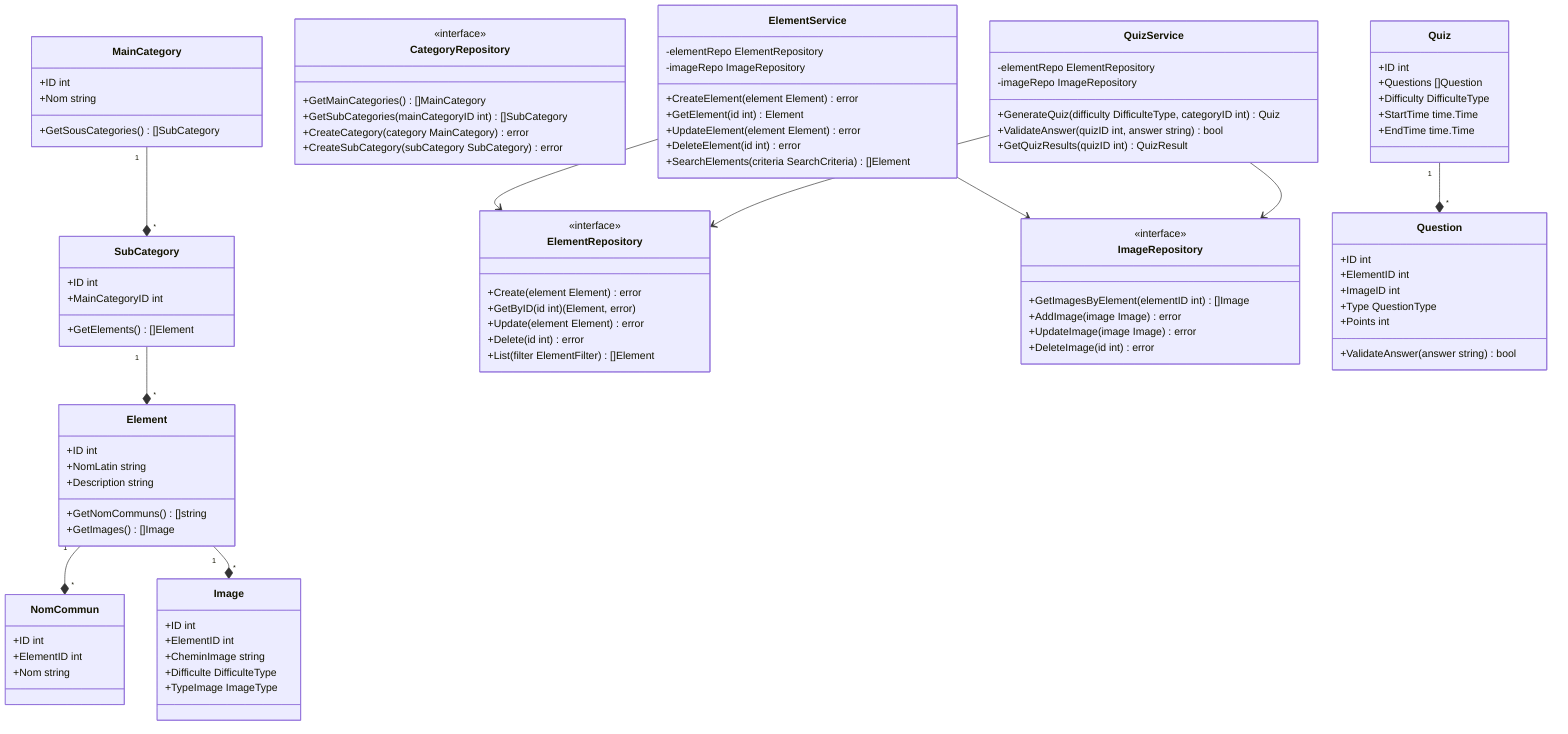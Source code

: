 classDiagram
    %% Entités du domaine
    class Element {
        +ID int
        +NomLatin string
        +Description string
        +GetNomCommuns() []string
        +GetImages() []Image
    }

    class MainCategory {
        +ID int
        +Nom string
        +GetSousCategories() []SubCategory
    }

    class SubCategory {
        +ID int
        +MainCategoryID int
        +GetElements() []Element
    }

    class Image {
        +ID int
        +ElementID int
        +CheminImage string
        +Difficulte DifficulteType
        +TypeImage ImageType
    }

    class NomCommun {
        +ID int
        +ElementID int
        +Nom string
    }

    %% Interfaces Repository
    class ElementRepository {
        <<interface>>
        +Create(element Element) error
        +GetByID(id int) (Element, error)
        +Update(element Element) error
        +Delete(id int) error
        +List(filter ElementFilter) []Element
    }

    class CategoryRepository {
        <<interface>>
        +GetMainCategories() []MainCategory
        +GetSubCategories(mainCategoryID int) []SubCategory
        +CreateCategory(category MainCategory) error
        +CreateSubCategory(subCategory SubCategory) error
    }

    class ImageRepository {
        <<interface>>
        +GetImagesByElement(elementID int) []Image
        +AddImage(image Image) error
        +UpdateImage(image Image) error
        +DeleteImage(id int) error
    }

    %% Services
    class ElementService {
        -elementRepo ElementRepository
        -imageRepo ImageRepository
        +CreateElement(element Element) error
        +GetElement(id int) Element
        +UpdateElement(element Element) error
        +DeleteElement(id int) error
        +SearchElements(criteria SearchCriteria) []Element
    }

    class QuizService {
        -elementRepo ElementRepository
        -imageRepo ImageRepository
        +GenerateQuiz(difficulty DifficulteType, categoryID int) Quiz
        +ValidateAnswer(quizID int, answer string) bool
        +GetQuizResults(quizID int) QuizResult
    }

    %% Classes utilitaires
    class Quiz {
        +ID int
        +Questions []Question
        +Difficulty DifficulteType
        +StartTime time.Time
        +EndTime time.Time
    }

    class Question {
        +ID int
        +ElementID int
        +ImageID int
        +Type QuestionType
        +Points int
        +ValidateAnswer(answer string) bool
    }

    %% Relations
    Element "1" --* "*" NomCommun
    Element "1" --* "*" Image
    MainCategory "1" --* "*" SubCategory
    SubCategory "1" --* "*" Element
    ElementService --> ElementRepository
    ElementService --> ImageRepository
    QuizService --> ElementRepository
    QuizService --> ImageRepository
    Quiz "1" --* "*" Question